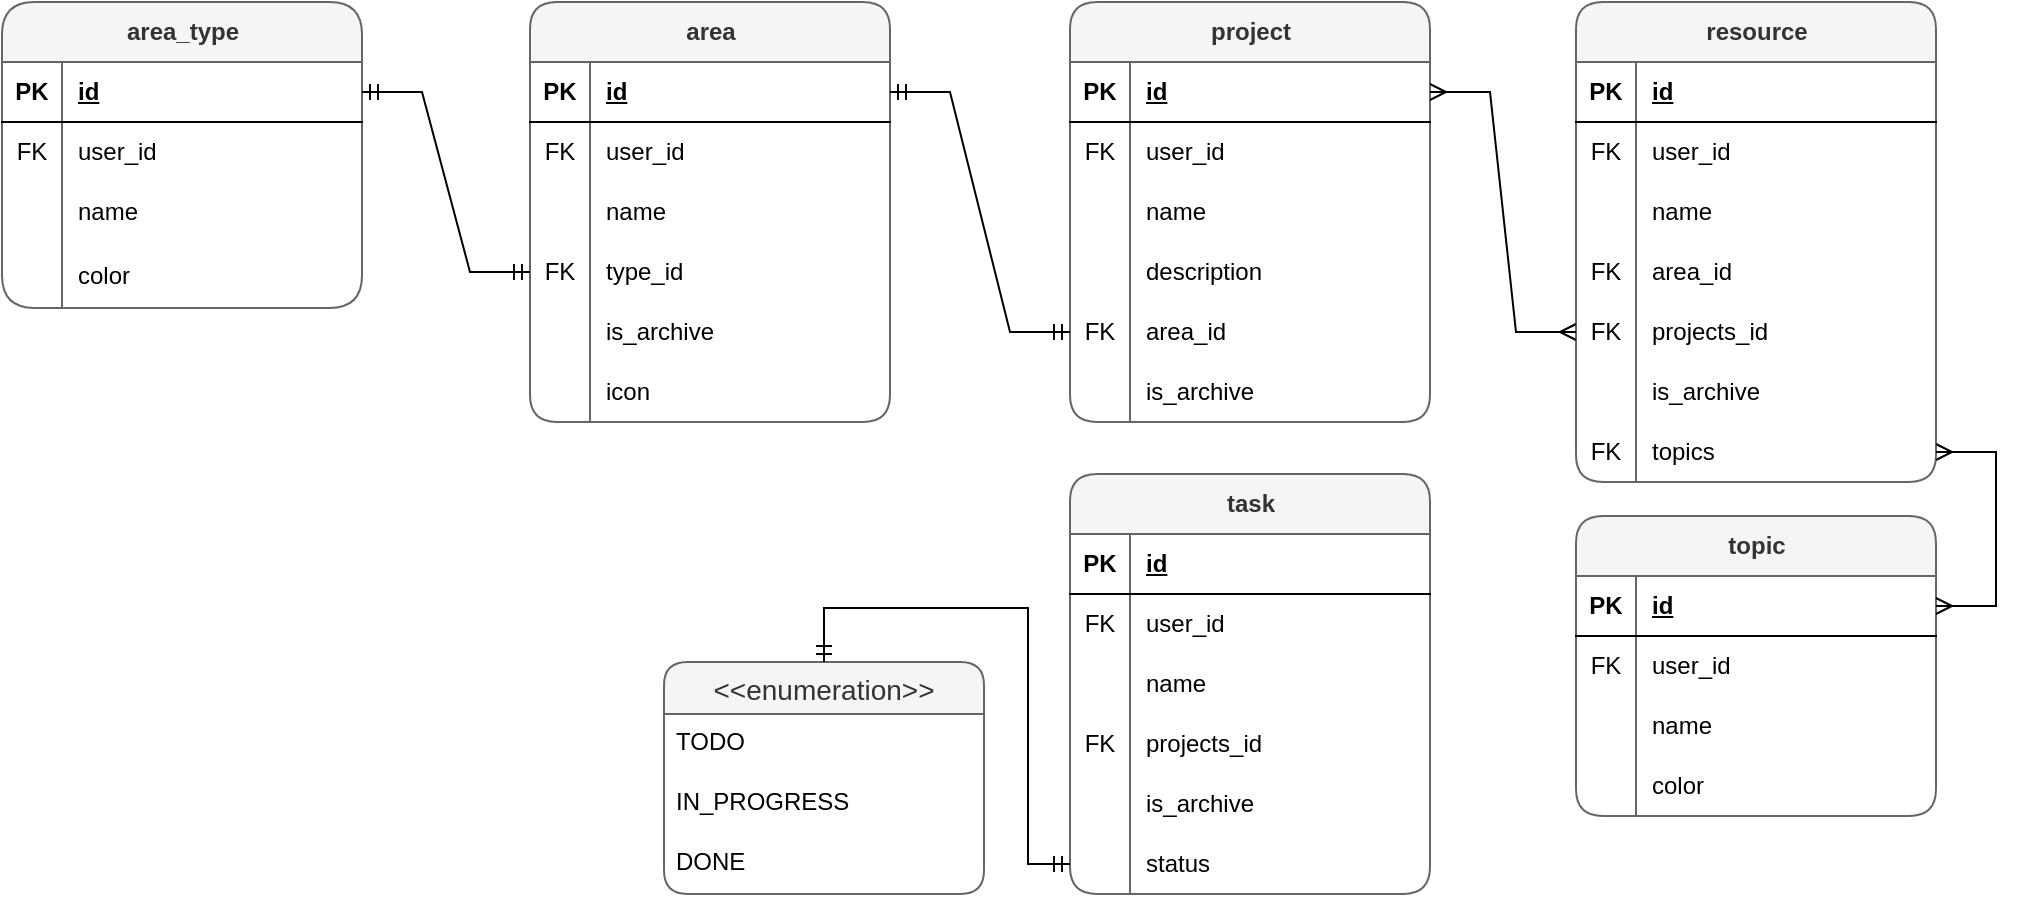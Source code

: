 <mxfile version="24.5.3" type="github">
  <diagram name="Page-1" id="475lq_ZHObnLrSXJCvT6">
    <mxGraphModel dx="2205" dy="586" grid="0" gridSize="10" guides="1" tooltips="1" connect="1" arrows="1" fold="1" page="1" pageScale="1" pageWidth="1100" pageHeight="850" math="0" shadow="0">
      <root>
        <mxCell id="0" />
        <mxCell id="1" parent="0" />
        <mxCell id="WbMw0_wk4iSEC3Skr1HL-48" value="area" style="shape=table;startSize=30;container=1;collapsible=1;childLayout=tableLayout;fixedRows=1;rowLines=0;fontStyle=1;align=center;resizeLast=1;html=1;rounded=1;fillColor=#f5f5f5;fontColor=#333333;strokeColor=#666666;" vertex="1" parent="1">
          <mxGeometry x="-799" y="14" width="180" height="210" as="geometry" />
        </mxCell>
        <mxCell id="WbMw0_wk4iSEC3Skr1HL-49" value="" style="shape=tableRow;horizontal=0;startSize=0;swimlaneHead=0;swimlaneBody=0;fillColor=none;collapsible=0;dropTarget=0;points=[[0,0.5],[1,0.5]];portConstraint=eastwest;top=0;left=0;right=0;bottom=1;" vertex="1" parent="WbMw0_wk4iSEC3Skr1HL-48">
          <mxGeometry y="30" width="180" height="30" as="geometry" />
        </mxCell>
        <mxCell id="WbMw0_wk4iSEC3Skr1HL-50" value="PK" style="shape=partialRectangle;connectable=0;fillColor=none;top=0;left=0;bottom=0;right=0;fontStyle=1;overflow=hidden;whiteSpace=wrap;html=1;" vertex="1" parent="WbMw0_wk4iSEC3Skr1HL-49">
          <mxGeometry width="30" height="30" as="geometry">
            <mxRectangle width="30" height="30" as="alternateBounds" />
          </mxGeometry>
        </mxCell>
        <mxCell id="WbMw0_wk4iSEC3Skr1HL-51" value="id" style="shape=partialRectangle;connectable=0;fillColor=none;top=0;left=0;bottom=0;right=0;align=left;spacingLeft=6;fontStyle=5;overflow=hidden;whiteSpace=wrap;html=1;" vertex="1" parent="WbMw0_wk4iSEC3Skr1HL-49">
          <mxGeometry x="30" width="150" height="30" as="geometry">
            <mxRectangle width="150" height="30" as="alternateBounds" />
          </mxGeometry>
        </mxCell>
        <mxCell id="WbMw0_wk4iSEC3Skr1HL-52" value="" style="shape=tableRow;horizontal=0;startSize=0;swimlaneHead=0;swimlaneBody=0;fillColor=none;collapsible=0;dropTarget=0;points=[[0,0.5],[1,0.5]];portConstraint=eastwest;top=0;left=0;right=0;bottom=0;" vertex="1" parent="WbMw0_wk4iSEC3Skr1HL-48">
          <mxGeometry y="60" width="180" height="30" as="geometry" />
        </mxCell>
        <mxCell id="WbMw0_wk4iSEC3Skr1HL-53" value="FK" style="shape=partialRectangle;connectable=0;fillColor=none;top=0;left=0;bottom=0;right=0;editable=1;overflow=hidden;whiteSpace=wrap;html=1;" vertex="1" parent="WbMw0_wk4iSEC3Skr1HL-52">
          <mxGeometry width="30" height="30" as="geometry">
            <mxRectangle width="30" height="30" as="alternateBounds" />
          </mxGeometry>
        </mxCell>
        <mxCell id="WbMw0_wk4iSEC3Skr1HL-54" value="user_id" style="shape=partialRectangle;connectable=0;fillColor=none;top=0;left=0;bottom=0;right=0;align=left;spacingLeft=6;overflow=hidden;whiteSpace=wrap;html=1;" vertex="1" parent="WbMw0_wk4iSEC3Skr1HL-52">
          <mxGeometry x="30" width="150" height="30" as="geometry">
            <mxRectangle width="150" height="30" as="alternateBounds" />
          </mxGeometry>
        </mxCell>
        <mxCell id="WbMw0_wk4iSEC3Skr1HL-55" value="" style="shape=tableRow;horizontal=0;startSize=0;swimlaneHead=0;swimlaneBody=0;fillColor=none;collapsible=0;dropTarget=0;points=[[0,0.5],[1,0.5]];portConstraint=eastwest;top=0;left=0;right=0;bottom=0;" vertex="1" parent="WbMw0_wk4iSEC3Skr1HL-48">
          <mxGeometry y="90" width="180" height="30" as="geometry" />
        </mxCell>
        <mxCell id="WbMw0_wk4iSEC3Skr1HL-56" value="" style="shape=partialRectangle;connectable=0;fillColor=none;top=0;left=0;bottom=0;right=0;editable=1;overflow=hidden;whiteSpace=wrap;html=1;" vertex="1" parent="WbMw0_wk4iSEC3Skr1HL-55">
          <mxGeometry width="30" height="30" as="geometry">
            <mxRectangle width="30" height="30" as="alternateBounds" />
          </mxGeometry>
        </mxCell>
        <mxCell id="WbMw0_wk4iSEC3Skr1HL-57" value="name" style="shape=partialRectangle;connectable=0;fillColor=none;top=0;left=0;bottom=0;right=0;align=left;spacingLeft=6;overflow=hidden;whiteSpace=wrap;html=1;" vertex="1" parent="WbMw0_wk4iSEC3Skr1HL-55">
          <mxGeometry x="30" width="150" height="30" as="geometry">
            <mxRectangle width="150" height="30" as="alternateBounds" />
          </mxGeometry>
        </mxCell>
        <mxCell id="WbMw0_wk4iSEC3Skr1HL-58" value="" style="shape=tableRow;horizontal=0;startSize=0;swimlaneHead=0;swimlaneBody=0;fillColor=none;collapsible=0;dropTarget=0;points=[[0,0.5],[1,0.5]];portConstraint=eastwest;top=0;left=0;right=0;bottom=0;" vertex="1" parent="WbMw0_wk4iSEC3Skr1HL-48">
          <mxGeometry y="120" width="180" height="30" as="geometry" />
        </mxCell>
        <mxCell id="WbMw0_wk4iSEC3Skr1HL-59" value="FK" style="shape=partialRectangle;connectable=0;fillColor=none;top=0;left=0;bottom=0;right=0;editable=1;overflow=hidden;whiteSpace=wrap;html=1;" vertex="1" parent="WbMw0_wk4iSEC3Skr1HL-58">
          <mxGeometry width="30" height="30" as="geometry">
            <mxRectangle width="30" height="30" as="alternateBounds" />
          </mxGeometry>
        </mxCell>
        <mxCell id="WbMw0_wk4iSEC3Skr1HL-60" value="type_id" style="shape=partialRectangle;connectable=0;fillColor=none;top=0;left=0;bottom=0;right=0;align=left;spacingLeft=6;overflow=hidden;whiteSpace=wrap;html=1;" vertex="1" parent="WbMw0_wk4iSEC3Skr1HL-58">
          <mxGeometry x="30" width="150" height="30" as="geometry">
            <mxRectangle width="150" height="30" as="alternateBounds" />
          </mxGeometry>
        </mxCell>
        <mxCell id="WbMw0_wk4iSEC3Skr1HL-61" value="" style="shape=tableRow;horizontal=0;startSize=0;swimlaneHead=0;swimlaneBody=0;fillColor=none;collapsible=0;dropTarget=0;points=[[0,0.5],[1,0.5]];portConstraint=eastwest;top=0;left=0;right=0;bottom=0;" vertex="1" parent="WbMw0_wk4iSEC3Skr1HL-48">
          <mxGeometry y="150" width="180" height="30" as="geometry" />
        </mxCell>
        <mxCell id="WbMw0_wk4iSEC3Skr1HL-62" value="" style="shape=partialRectangle;connectable=0;fillColor=none;top=0;left=0;bottom=0;right=0;editable=1;overflow=hidden;whiteSpace=wrap;html=1;" vertex="1" parent="WbMw0_wk4iSEC3Skr1HL-61">
          <mxGeometry width="30" height="30" as="geometry">
            <mxRectangle width="30" height="30" as="alternateBounds" />
          </mxGeometry>
        </mxCell>
        <mxCell id="WbMw0_wk4iSEC3Skr1HL-63" value="is_archive" style="shape=partialRectangle;connectable=0;fillColor=none;top=0;left=0;bottom=0;right=0;align=left;spacingLeft=6;overflow=hidden;whiteSpace=wrap;html=1;" vertex="1" parent="WbMw0_wk4iSEC3Skr1HL-61">
          <mxGeometry x="30" width="150" height="30" as="geometry">
            <mxRectangle width="150" height="30" as="alternateBounds" />
          </mxGeometry>
        </mxCell>
        <mxCell id="WbMw0_wk4iSEC3Skr1HL-64" value="" style="shape=tableRow;horizontal=0;startSize=0;swimlaneHead=0;swimlaneBody=0;fillColor=none;collapsible=0;dropTarget=0;points=[[0,0.5],[1,0.5]];portConstraint=eastwest;top=0;left=0;right=0;bottom=0;" vertex="1" parent="WbMw0_wk4iSEC3Skr1HL-48">
          <mxGeometry y="180" width="180" height="30" as="geometry" />
        </mxCell>
        <mxCell id="WbMw0_wk4iSEC3Skr1HL-65" value="" style="shape=partialRectangle;connectable=0;fillColor=none;top=0;left=0;bottom=0;right=0;editable=1;overflow=hidden;whiteSpace=wrap;html=1;" vertex="1" parent="WbMw0_wk4iSEC3Skr1HL-64">
          <mxGeometry width="30" height="30" as="geometry">
            <mxRectangle width="30" height="30" as="alternateBounds" />
          </mxGeometry>
        </mxCell>
        <mxCell id="WbMw0_wk4iSEC3Skr1HL-66" value="icon" style="shape=partialRectangle;connectable=0;fillColor=none;top=0;left=0;bottom=0;right=0;align=left;spacingLeft=6;overflow=hidden;whiteSpace=wrap;html=1;" vertex="1" parent="WbMw0_wk4iSEC3Skr1HL-64">
          <mxGeometry x="30" width="150" height="30" as="geometry">
            <mxRectangle width="150" height="30" as="alternateBounds" />
          </mxGeometry>
        </mxCell>
        <mxCell id="WbMw0_wk4iSEC3Skr1HL-67" value="&lt;b&gt;area_type&lt;/b&gt;" style="shape=table;startSize=30;container=1;collapsible=1;childLayout=tableLayout;fixedRows=1;rowLines=0;fontStyle=1;align=center;resizeLast=1;html=1;rounded=1;fillColor=#f5f5f5;fontColor=#333333;strokeColor=#666666;arcSize=18;" vertex="1" parent="1">
          <mxGeometry x="-1063" y="14" width="180" height="153.0" as="geometry" />
        </mxCell>
        <mxCell id="WbMw0_wk4iSEC3Skr1HL-68" value="" style="shape=tableRow;horizontal=0;startSize=0;swimlaneHead=0;swimlaneBody=0;fillColor=none;collapsible=0;dropTarget=0;points=[[0,0.5],[1,0.5]];portConstraint=eastwest;top=0;left=0;right=0;bottom=1;" vertex="1" parent="WbMw0_wk4iSEC3Skr1HL-67">
          <mxGeometry y="30" width="180" height="30" as="geometry" />
        </mxCell>
        <mxCell id="WbMw0_wk4iSEC3Skr1HL-69" value="PK" style="shape=partialRectangle;connectable=0;fillColor=none;top=0;left=0;bottom=0;right=0;fontStyle=1;overflow=hidden;whiteSpace=wrap;html=1;" vertex="1" parent="WbMw0_wk4iSEC3Skr1HL-68">
          <mxGeometry width="30" height="30" as="geometry">
            <mxRectangle width="30" height="30" as="alternateBounds" />
          </mxGeometry>
        </mxCell>
        <mxCell id="WbMw0_wk4iSEC3Skr1HL-70" value="id" style="shape=partialRectangle;connectable=0;fillColor=none;top=0;left=0;bottom=0;right=0;align=left;spacingLeft=6;fontStyle=5;overflow=hidden;whiteSpace=wrap;html=1;" vertex="1" parent="WbMw0_wk4iSEC3Skr1HL-68">
          <mxGeometry x="30" width="150" height="30" as="geometry">
            <mxRectangle width="150" height="30" as="alternateBounds" />
          </mxGeometry>
        </mxCell>
        <mxCell id="WbMw0_wk4iSEC3Skr1HL-71" value="" style="shape=tableRow;horizontal=0;startSize=0;swimlaneHead=0;swimlaneBody=0;fillColor=none;collapsible=0;dropTarget=0;points=[[0,0.5],[1,0.5]];portConstraint=eastwest;top=0;left=0;right=0;bottom=0;" vertex="1" parent="WbMw0_wk4iSEC3Skr1HL-67">
          <mxGeometry y="60" width="180" height="30" as="geometry" />
        </mxCell>
        <mxCell id="WbMw0_wk4iSEC3Skr1HL-72" value="FK" style="shape=partialRectangle;connectable=0;fillColor=none;top=0;left=0;bottom=0;right=0;editable=1;overflow=hidden;whiteSpace=wrap;html=1;" vertex="1" parent="WbMw0_wk4iSEC3Skr1HL-71">
          <mxGeometry width="30" height="30" as="geometry">
            <mxRectangle width="30" height="30" as="alternateBounds" />
          </mxGeometry>
        </mxCell>
        <mxCell id="WbMw0_wk4iSEC3Skr1HL-73" value="user_id" style="shape=partialRectangle;connectable=0;fillColor=none;top=0;left=0;bottom=0;right=0;align=left;spacingLeft=6;overflow=hidden;whiteSpace=wrap;html=1;" vertex="1" parent="WbMw0_wk4iSEC3Skr1HL-71">
          <mxGeometry x="30" width="150" height="30" as="geometry">
            <mxRectangle width="150" height="30" as="alternateBounds" />
          </mxGeometry>
        </mxCell>
        <mxCell id="WbMw0_wk4iSEC3Skr1HL-74" value="" style="shape=tableRow;horizontal=0;startSize=0;swimlaneHead=0;swimlaneBody=0;fillColor=none;collapsible=0;dropTarget=0;points=[[0,0.5],[1,0.5]];portConstraint=eastwest;top=0;left=0;right=0;bottom=0;" vertex="1" parent="WbMw0_wk4iSEC3Skr1HL-67">
          <mxGeometry y="90" width="180" height="30" as="geometry" />
        </mxCell>
        <mxCell id="WbMw0_wk4iSEC3Skr1HL-75" value="" style="shape=partialRectangle;connectable=0;fillColor=none;top=0;left=0;bottom=0;right=0;editable=1;overflow=hidden;whiteSpace=wrap;html=1;" vertex="1" parent="WbMw0_wk4iSEC3Skr1HL-74">
          <mxGeometry width="30" height="30" as="geometry">
            <mxRectangle width="30" height="30" as="alternateBounds" />
          </mxGeometry>
        </mxCell>
        <mxCell id="WbMw0_wk4iSEC3Skr1HL-76" value="name" style="shape=partialRectangle;connectable=0;fillColor=none;top=0;left=0;bottom=0;right=0;align=left;spacingLeft=6;overflow=hidden;whiteSpace=wrap;html=1;" vertex="1" parent="WbMw0_wk4iSEC3Skr1HL-74">
          <mxGeometry x="30" width="150" height="30" as="geometry">
            <mxRectangle width="150" height="30" as="alternateBounds" />
          </mxGeometry>
        </mxCell>
        <mxCell id="WbMw0_wk4iSEC3Skr1HL-77" value="" style="shape=tableRow;horizontal=0;startSize=0;swimlaneHead=0;swimlaneBody=0;fillColor=none;collapsible=0;dropTarget=0;points=[[0,0.5],[1,0.5]];portConstraint=eastwest;top=0;left=0;right=0;bottom=0;" vertex="1" parent="WbMw0_wk4iSEC3Skr1HL-67">
          <mxGeometry y="120" width="180" height="33" as="geometry" />
        </mxCell>
        <mxCell id="WbMw0_wk4iSEC3Skr1HL-78" value="" style="shape=partialRectangle;connectable=0;fillColor=none;top=0;left=0;bottom=0;right=0;editable=1;overflow=hidden;whiteSpace=wrap;html=1;" vertex="1" parent="WbMw0_wk4iSEC3Skr1HL-77">
          <mxGeometry width="30" height="33" as="geometry">
            <mxRectangle width="30" height="33" as="alternateBounds" />
          </mxGeometry>
        </mxCell>
        <mxCell id="WbMw0_wk4iSEC3Skr1HL-79" value="color" style="shape=partialRectangle;connectable=0;fillColor=none;top=0;left=0;bottom=0;right=0;align=left;spacingLeft=6;overflow=hidden;whiteSpace=wrap;html=1;" vertex="1" parent="WbMw0_wk4iSEC3Skr1HL-77">
          <mxGeometry x="30" width="150" height="33" as="geometry">
            <mxRectangle width="150" height="33" as="alternateBounds" />
          </mxGeometry>
        </mxCell>
        <mxCell id="WbMw0_wk4iSEC3Skr1HL-86" value="" style="edgeStyle=entityRelationEdgeStyle;fontSize=12;html=1;endArrow=ERmandOne;startArrow=ERmandOne;rounded=0;exitX=1;exitY=0.5;exitDx=0;exitDy=0;" edge="1" parent="1" source="WbMw0_wk4iSEC3Skr1HL-68" target="WbMw0_wk4iSEC3Skr1HL-58">
          <mxGeometry width="100" height="100" relative="1" as="geometry">
            <mxPoint x="-934" y="167.5" as="sourcePoint" />
            <mxPoint x="-834" y="67.5" as="targetPoint" />
          </mxGeometry>
        </mxCell>
        <mxCell id="WbMw0_wk4iSEC3Skr1HL-87" value="project" style="shape=table;startSize=30;container=1;collapsible=1;childLayout=tableLayout;fixedRows=1;rowLines=0;fontStyle=1;align=center;resizeLast=1;html=1;rounded=1;fillColor=#f5f5f5;fontColor=#333333;strokeColor=#666666;" vertex="1" parent="1">
          <mxGeometry x="-529" y="14" width="180" height="210" as="geometry" />
        </mxCell>
        <mxCell id="WbMw0_wk4iSEC3Skr1HL-88" value="" style="shape=tableRow;horizontal=0;startSize=0;swimlaneHead=0;swimlaneBody=0;fillColor=none;collapsible=0;dropTarget=0;points=[[0,0.5],[1,0.5]];portConstraint=eastwest;top=0;left=0;right=0;bottom=1;" vertex="1" parent="WbMw0_wk4iSEC3Skr1HL-87">
          <mxGeometry y="30" width="180" height="30" as="geometry" />
        </mxCell>
        <mxCell id="WbMw0_wk4iSEC3Skr1HL-89" value="PK" style="shape=partialRectangle;connectable=0;fillColor=none;top=0;left=0;bottom=0;right=0;fontStyle=1;overflow=hidden;whiteSpace=wrap;html=1;" vertex="1" parent="WbMw0_wk4iSEC3Skr1HL-88">
          <mxGeometry width="30" height="30" as="geometry">
            <mxRectangle width="30" height="30" as="alternateBounds" />
          </mxGeometry>
        </mxCell>
        <mxCell id="WbMw0_wk4iSEC3Skr1HL-90" value="id" style="shape=partialRectangle;connectable=0;fillColor=none;top=0;left=0;bottom=0;right=0;align=left;spacingLeft=6;fontStyle=5;overflow=hidden;whiteSpace=wrap;html=1;" vertex="1" parent="WbMw0_wk4iSEC3Skr1HL-88">
          <mxGeometry x="30" width="150" height="30" as="geometry">
            <mxRectangle width="150" height="30" as="alternateBounds" />
          </mxGeometry>
        </mxCell>
        <mxCell id="WbMw0_wk4iSEC3Skr1HL-91" value="" style="shape=tableRow;horizontal=0;startSize=0;swimlaneHead=0;swimlaneBody=0;fillColor=none;collapsible=0;dropTarget=0;points=[[0,0.5],[1,0.5]];portConstraint=eastwest;top=0;left=0;right=0;bottom=0;" vertex="1" parent="WbMw0_wk4iSEC3Skr1HL-87">
          <mxGeometry y="60" width="180" height="30" as="geometry" />
        </mxCell>
        <mxCell id="WbMw0_wk4iSEC3Skr1HL-92" value="FK" style="shape=partialRectangle;connectable=0;fillColor=none;top=0;left=0;bottom=0;right=0;editable=1;overflow=hidden;whiteSpace=wrap;html=1;" vertex="1" parent="WbMw0_wk4iSEC3Skr1HL-91">
          <mxGeometry width="30" height="30" as="geometry">
            <mxRectangle width="30" height="30" as="alternateBounds" />
          </mxGeometry>
        </mxCell>
        <mxCell id="WbMw0_wk4iSEC3Skr1HL-93" value="user_id" style="shape=partialRectangle;connectable=0;fillColor=none;top=0;left=0;bottom=0;right=0;align=left;spacingLeft=6;overflow=hidden;whiteSpace=wrap;html=1;" vertex="1" parent="WbMw0_wk4iSEC3Skr1HL-91">
          <mxGeometry x="30" width="150" height="30" as="geometry">
            <mxRectangle width="150" height="30" as="alternateBounds" />
          </mxGeometry>
        </mxCell>
        <mxCell id="WbMw0_wk4iSEC3Skr1HL-94" value="" style="shape=tableRow;horizontal=0;startSize=0;swimlaneHead=0;swimlaneBody=0;fillColor=none;collapsible=0;dropTarget=0;points=[[0,0.5],[1,0.5]];portConstraint=eastwest;top=0;left=0;right=0;bottom=0;" vertex="1" parent="WbMw0_wk4iSEC3Skr1HL-87">
          <mxGeometry y="90" width="180" height="30" as="geometry" />
        </mxCell>
        <mxCell id="WbMw0_wk4iSEC3Skr1HL-95" value="" style="shape=partialRectangle;connectable=0;fillColor=none;top=0;left=0;bottom=0;right=0;editable=1;overflow=hidden;whiteSpace=wrap;html=1;" vertex="1" parent="WbMw0_wk4iSEC3Skr1HL-94">
          <mxGeometry width="30" height="30" as="geometry">
            <mxRectangle width="30" height="30" as="alternateBounds" />
          </mxGeometry>
        </mxCell>
        <mxCell id="WbMw0_wk4iSEC3Skr1HL-96" value="name" style="shape=partialRectangle;connectable=0;fillColor=none;top=0;left=0;bottom=0;right=0;align=left;spacingLeft=6;overflow=hidden;whiteSpace=wrap;html=1;" vertex="1" parent="WbMw0_wk4iSEC3Skr1HL-94">
          <mxGeometry x="30" width="150" height="30" as="geometry">
            <mxRectangle width="150" height="30" as="alternateBounds" />
          </mxGeometry>
        </mxCell>
        <mxCell id="WbMw0_wk4iSEC3Skr1HL-97" value="" style="shape=tableRow;horizontal=0;startSize=0;swimlaneHead=0;swimlaneBody=0;fillColor=none;collapsible=0;dropTarget=0;points=[[0,0.5],[1,0.5]];portConstraint=eastwest;top=0;left=0;right=0;bottom=0;" vertex="1" parent="WbMw0_wk4iSEC3Skr1HL-87">
          <mxGeometry y="120" width="180" height="30" as="geometry" />
        </mxCell>
        <mxCell id="WbMw0_wk4iSEC3Skr1HL-98" value="" style="shape=partialRectangle;connectable=0;fillColor=none;top=0;left=0;bottom=0;right=0;editable=1;overflow=hidden;whiteSpace=wrap;html=1;" vertex="1" parent="WbMw0_wk4iSEC3Skr1HL-97">
          <mxGeometry width="30" height="30" as="geometry">
            <mxRectangle width="30" height="30" as="alternateBounds" />
          </mxGeometry>
        </mxCell>
        <mxCell id="WbMw0_wk4iSEC3Skr1HL-99" value="description" style="shape=partialRectangle;connectable=0;fillColor=none;top=0;left=0;bottom=0;right=0;align=left;spacingLeft=6;overflow=hidden;whiteSpace=wrap;html=1;" vertex="1" parent="WbMw0_wk4iSEC3Skr1HL-97">
          <mxGeometry x="30" width="150" height="30" as="geometry">
            <mxRectangle width="150" height="30" as="alternateBounds" />
          </mxGeometry>
        </mxCell>
        <mxCell id="WbMw0_wk4iSEC3Skr1HL-100" value="" style="shape=tableRow;horizontal=0;startSize=0;swimlaneHead=0;swimlaneBody=0;fillColor=none;collapsible=0;dropTarget=0;points=[[0,0.5],[1,0.5]];portConstraint=eastwest;top=0;left=0;right=0;bottom=0;" vertex="1" parent="WbMw0_wk4iSEC3Skr1HL-87">
          <mxGeometry y="150" width="180" height="30" as="geometry" />
        </mxCell>
        <mxCell id="WbMw0_wk4iSEC3Skr1HL-101" value="FK" style="shape=partialRectangle;connectable=0;fillColor=none;top=0;left=0;bottom=0;right=0;editable=1;overflow=hidden;whiteSpace=wrap;html=1;" vertex="1" parent="WbMw0_wk4iSEC3Skr1HL-100">
          <mxGeometry width="30" height="30" as="geometry">
            <mxRectangle width="30" height="30" as="alternateBounds" />
          </mxGeometry>
        </mxCell>
        <mxCell id="WbMw0_wk4iSEC3Skr1HL-102" value="area_id" style="shape=partialRectangle;connectable=0;fillColor=none;top=0;left=0;bottom=0;right=0;align=left;spacingLeft=6;overflow=hidden;whiteSpace=wrap;html=1;" vertex="1" parent="WbMw0_wk4iSEC3Skr1HL-100">
          <mxGeometry x="30" width="150" height="30" as="geometry">
            <mxRectangle width="150" height="30" as="alternateBounds" />
          </mxGeometry>
        </mxCell>
        <mxCell id="WbMw0_wk4iSEC3Skr1HL-103" value="" style="shape=tableRow;horizontal=0;startSize=0;swimlaneHead=0;swimlaneBody=0;fillColor=none;collapsible=0;dropTarget=0;points=[[0,0.5],[1,0.5]];portConstraint=eastwest;top=0;left=0;right=0;bottom=0;" vertex="1" parent="WbMw0_wk4iSEC3Skr1HL-87">
          <mxGeometry y="180" width="180" height="30" as="geometry" />
        </mxCell>
        <mxCell id="WbMw0_wk4iSEC3Skr1HL-104" value="" style="shape=partialRectangle;connectable=0;fillColor=none;top=0;left=0;bottom=0;right=0;editable=1;overflow=hidden;whiteSpace=wrap;html=1;" vertex="1" parent="WbMw0_wk4iSEC3Skr1HL-103">
          <mxGeometry width="30" height="30" as="geometry">
            <mxRectangle width="30" height="30" as="alternateBounds" />
          </mxGeometry>
        </mxCell>
        <mxCell id="WbMw0_wk4iSEC3Skr1HL-105" value="is_archive" style="shape=partialRectangle;connectable=0;fillColor=none;top=0;left=0;bottom=0;right=0;align=left;spacingLeft=6;overflow=hidden;whiteSpace=wrap;html=1;" vertex="1" parent="WbMw0_wk4iSEC3Skr1HL-103">
          <mxGeometry x="30" width="150" height="30" as="geometry">
            <mxRectangle width="150" height="30" as="alternateBounds" />
          </mxGeometry>
        </mxCell>
        <mxCell id="WbMw0_wk4iSEC3Skr1HL-107" value="" style="edgeStyle=entityRelationEdgeStyle;fontSize=12;html=1;endArrow=ERmandOne;startArrow=ERmandOne;rounded=0;entryX=1;entryY=0.5;entryDx=0;entryDy=0;" edge="1" parent="1" source="WbMw0_wk4iSEC3Skr1HL-100" target="WbMw0_wk4iSEC3Skr1HL-49">
          <mxGeometry width="100" height="100" relative="1" as="geometry">
            <mxPoint x="-758" y="290.5" as="sourcePoint" />
            <mxPoint x="-658" y="190.5" as="targetPoint" />
          </mxGeometry>
        </mxCell>
        <mxCell id="WbMw0_wk4iSEC3Skr1HL-108" value="resource" style="shape=table;startSize=30;container=1;collapsible=1;childLayout=tableLayout;fixedRows=1;rowLines=0;fontStyle=1;align=center;resizeLast=1;html=1;rounded=1;fillColor=#f5f5f5;fontColor=#333333;strokeColor=#666666;" vertex="1" parent="1">
          <mxGeometry x="-276" y="14" width="180" height="240" as="geometry" />
        </mxCell>
        <mxCell id="WbMw0_wk4iSEC3Skr1HL-109" value="" style="shape=tableRow;horizontal=0;startSize=0;swimlaneHead=0;swimlaneBody=0;fillColor=none;collapsible=0;dropTarget=0;points=[[0,0.5],[1,0.5]];portConstraint=eastwest;top=0;left=0;right=0;bottom=1;" vertex="1" parent="WbMw0_wk4iSEC3Skr1HL-108">
          <mxGeometry y="30" width="180" height="30" as="geometry" />
        </mxCell>
        <mxCell id="WbMw0_wk4iSEC3Skr1HL-110" value="PK" style="shape=partialRectangle;connectable=0;fillColor=none;top=0;left=0;bottom=0;right=0;fontStyle=1;overflow=hidden;whiteSpace=wrap;html=1;" vertex="1" parent="WbMw0_wk4iSEC3Skr1HL-109">
          <mxGeometry width="30" height="30" as="geometry">
            <mxRectangle width="30" height="30" as="alternateBounds" />
          </mxGeometry>
        </mxCell>
        <mxCell id="WbMw0_wk4iSEC3Skr1HL-111" value="id" style="shape=partialRectangle;connectable=0;fillColor=none;top=0;left=0;bottom=0;right=0;align=left;spacingLeft=6;fontStyle=5;overflow=hidden;whiteSpace=wrap;html=1;" vertex="1" parent="WbMw0_wk4iSEC3Skr1HL-109">
          <mxGeometry x="30" width="150" height="30" as="geometry">
            <mxRectangle width="150" height="30" as="alternateBounds" />
          </mxGeometry>
        </mxCell>
        <mxCell id="WbMw0_wk4iSEC3Skr1HL-112" value="" style="shape=tableRow;horizontal=0;startSize=0;swimlaneHead=0;swimlaneBody=0;fillColor=none;collapsible=0;dropTarget=0;points=[[0,0.5],[1,0.5]];portConstraint=eastwest;top=0;left=0;right=0;bottom=0;" vertex="1" parent="WbMw0_wk4iSEC3Skr1HL-108">
          <mxGeometry y="60" width="180" height="30" as="geometry" />
        </mxCell>
        <mxCell id="WbMw0_wk4iSEC3Skr1HL-113" value="FK" style="shape=partialRectangle;connectable=0;fillColor=none;top=0;left=0;bottom=0;right=0;editable=1;overflow=hidden;whiteSpace=wrap;html=1;" vertex="1" parent="WbMw0_wk4iSEC3Skr1HL-112">
          <mxGeometry width="30" height="30" as="geometry">
            <mxRectangle width="30" height="30" as="alternateBounds" />
          </mxGeometry>
        </mxCell>
        <mxCell id="WbMw0_wk4iSEC3Skr1HL-114" value="user_id" style="shape=partialRectangle;connectable=0;fillColor=none;top=0;left=0;bottom=0;right=0;align=left;spacingLeft=6;overflow=hidden;whiteSpace=wrap;html=1;" vertex="1" parent="WbMw0_wk4iSEC3Skr1HL-112">
          <mxGeometry x="30" width="150" height="30" as="geometry">
            <mxRectangle width="150" height="30" as="alternateBounds" />
          </mxGeometry>
        </mxCell>
        <mxCell id="WbMw0_wk4iSEC3Skr1HL-115" value="" style="shape=tableRow;horizontal=0;startSize=0;swimlaneHead=0;swimlaneBody=0;fillColor=none;collapsible=0;dropTarget=0;points=[[0,0.5],[1,0.5]];portConstraint=eastwest;top=0;left=0;right=0;bottom=0;" vertex="1" parent="WbMw0_wk4iSEC3Skr1HL-108">
          <mxGeometry y="90" width="180" height="30" as="geometry" />
        </mxCell>
        <mxCell id="WbMw0_wk4iSEC3Skr1HL-116" value="" style="shape=partialRectangle;connectable=0;fillColor=none;top=0;left=0;bottom=0;right=0;editable=1;overflow=hidden;whiteSpace=wrap;html=1;" vertex="1" parent="WbMw0_wk4iSEC3Skr1HL-115">
          <mxGeometry width="30" height="30" as="geometry">
            <mxRectangle width="30" height="30" as="alternateBounds" />
          </mxGeometry>
        </mxCell>
        <mxCell id="WbMw0_wk4iSEC3Skr1HL-117" value="name" style="shape=partialRectangle;connectable=0;fillColor=none;top=0;left=0;bottom=0;right=0;align=left;spacingLeft=6;overflow=hidden;whiteSpace=wrap;html=1;" vertex="1" parent="WbMw0_wk4iSEC3Skr1HL-115">
          <mxGeometry x="30" width="150" height="30" as="geometry">
            <mxRectangle width="150" height="30" as="alternateBounds" />
          </mxGeometry>
        </mxCell>
        <mxCell id="WbMw0_wk4iSEC3Skr1HL-121" value="" style="shape=tableRow;horizontal=0;startSize=0;swimlaneHead=0;swimlaneBody=0;fillColor=none;collapsible=0;dropTarget=0;points=[[0,0.5],[1,0.5]];portConstraint=eastwest;top=0;left=0;right=0;bottom=0;" vertex="1" parent="WbMw0_wk4iSEC3Skr1HL-108">
          <mxGeometry y="120" width="180" height="30" as="geometry" />
        </mxCell>
        <mxCell id="WbMw0_wk4iSEC3Skr1HL-122" value="FK" style="shape=partialRectangle;connectable=0;fillColor=none;top=0;left=0;bottom=0;right=0;editable=1;overflow=hidden;whiteSpace=wrap;html=1;" vertex="1" parent="WbMw0_wk4iSEC3Skr1HL-121">
          <mxGeometry width="30" height="30" as="geometry">
            <mxRectangle width="30" height="30" as="alternateBounds" />
          </mxGeometry>
        </mxCell>
        <mxCell id="WbMw0_wk4iSEC3Skr1HL-123" value="area_id" style="shape=partialRectangle;connectable=0;fillColor=none;top=0;left=0;bottom=0;right=0;align=left;spacingLeft=6;overflow=hidden;whiteSpace=wrap;html=1;" vertex="1" parent="WbMw0_wk4iSEC3Skr1HL-121">
          <mxGeometry x="30" width="150" height="30" as="geometry">
            <mxRectangle width="150" height="30" as="alternateBounds" />
          </mxGeometry>
        </mxCell>
        <mxCell id="WbMw0_wk4iSEC3Skr1HL-137" value="" style="shape=tableRow;horizontal=0;startSize=0;swimlaneHead=0;swimlaneBody=0;fillColor=none;collapsible=0;dropTarget=0;points=[[0,0.5],[1,0.5]];portConstraint=eastwest;top=0;left=0;right=0;bottom=0;" vertex="1" parent="WbMw0_wk4iSEC3Skr1HL-108">
          <mxGeometry y="150" width="180" height="30" as="geometry" />
        </mxCell>
        <mxCell id="WbMw0_wk4iSEC3Skr1HL-138" value="FK" style="shape=partialRectangle;connectable=0;fillColor=none;top=0;left=0;bottom=0;right=0;editable=1;overflow=hidden;whiteSpace=wrap;html=1;" vertex="1" parent="WbMw0_wk4iSEC3Skr1HL-137">
          <mxGeometry width="30" height="30" as="geometry">
            <mxRectangle width="30" height="30" as="alternateBounds" />
          </mxGeometry>
        </mxCell>
        <mxCell id="WbMw0_wk4iSEC3Skr1HL-139" value="projects_id" style="shape=partialRectangle;connectable=0;fillColor=none;top=0;left=0;bottom=0;right=0;align=left;spacingLeft=6;overflow=hidden;whiteSpace=wrap;html=1;" vertex="1" parent="WbMw0_wk4iSEC3Skr1HL-137">
          <mxGeometry x="30" width="150" height="30" as="geometry">
            <mxRectangle width="150" height="30" as="alternateBounds" />
          </mxGeometry>
        </mxCell>
        <mxCell id="WbMw0_wk4iSEC3Skr1HL-124" value="" style="shape=tableRow;horizontal=0;startSize=0;swimlaneHead=0;swimlaneBody=0;fillColor=none;collapsible=0;dropTarget=0;points=[[0,0.5],[1,0.5]];portConstraint=eastwest;top=0;left=0;right=0;bottom=0;" vertex="1" parent="WbMw0_wk4iSEC3Skr1HL-108">
          <mxGeometry y="180" width="180" height="30" as="geometry" />
        </mxCell>
        <mxCell id="WbMw0_wk4iSEC3Skr1HL-125" value="" style="shape=partialRectangle;connectable=0;fillColor=none;top=0;left=0;bottom=0;right=0;editable=1;overflow=hidden;whiteSpace=wrap;html=1;" vertex="1" parent="WbMw0_wk4iSEC3Skr1HL-124">
          <mxGeometry width="30" height="30" as="geometry">
            <mxRectangle width="30" height="30" as="alternateBounds" />
          </mxGeometry>
        </mxCell>
        <mxCell id="WbMw0_wk4iSEC3Skr1HL-126" value="is_archive" style="shape=partialRectangle;connectable=0;fillColor=none;top=0;left=0;bottom=0;right=0;align=left;spacingLeft=6;overflow=hidden;whiteSpace=wrap;html=1;" vertex="1" parent="WbMw0_wk4iSEC3Skr1HL-124">
          <mxGeometry x="30" width="150" height="30" as="geometry">
            <mxRectangle width="150" height="30" as="alternateBounds" />
          </mxGeometry>
        </mxCell>
        <mxCell id="WbMw0_wk4iSEC3Skr1HL-140" value="" style="shape=tableRow;horizontal=0;startSize=0;swimlaneHead=0;swimlaneBody=0;fillColor=none;collapsible=0;dropTarget=0;points=[[0,0.5],[1,0.5]];portConstraint=eastwest;top=0;left=0;right=0;bottom=0;" vertex="1" parent="WbMw0_wk4iSEC3Skr1HL-108">
          <mxGeometry y="210" width="180" height="30" as="geometry" />
        </mxCell>
        <mxCell id="WbMw0_wk4iSEC3Skr1HL-141" value="FK" style="shape=partialRectangle;connectable=0;fillColor=none;top=0;left=0;bottom=0;right=0;editable=1;overflow=hidden;whiteSpace=wrap;html=1;" vertex="1" parent="WbMw0_wk4iSEC3Skr1HL-140">
          <mxGeometry width="30" height="30" as="geometry">
            <mxRectangle width="30" height="30" as="alternateBounds" />
          </mxGeometry>
        </mxCell>
        <mxCell id="WbMw0_wk4iSEC3Skr1HL-142" value="topics" style="shape=partialRectangle;connectable=0;fillColor=none;top=0;left=0;bottom=0;right=0;align=left;spacingLeft=6;overflow=hidden;whiteSpace=wrap;html=1;" vertex="1" parent="WbMw0_wk4iSEC3Skr1HL-140">
          <mxGeometry x="30" width="150" height="30" as="geometry">
            <mxRectangle width="150" height="30" as="alternateBounds" />
          </mxGeometry>
        </mxCell>
        <mxCell id="WbMw0_wk4iSEC3Skr1HL-143" value="topic" style="shape=table;startSize=30;container=1;collapsible=1;childLayout=tableLayout;fixedRows=1;rowLines=0;fontStyle=1;align=center;resizeLast=1;html=1;rounded=1;fillColor=#f5f5f5;fontColor=#333333;strokeColor=#666666;" vertex="1" parent="1">
          <mxGeometry x="-276" y="271" width="180" height="150" as="geometry" />
        </mxCell>
        <mxCell id="WbMw0_wk4iSEC3Skr1HL-144" value="" style="shape=tableRow;horizontal=0;startSize=0;swimlaneHead=0;swimlaneBody=0;fillColor=none;collapsible=0;dropTarget=0;points=[[0,0.5],[1,0.5]];portConstraint=eastwest;top=0;left=0;right=0;bottom=1;" vertex="1" parent="WbMw0_wk4iSEC3Skr1HL-143">
          <mxGeometry y="30" width="180" height="30" as="geometry" />
        </mxCell>
        <mxCell id="WbMw0_wk4iSEC3Skr1HL-145" value="PK" style="shape=partialRectangle;connectable=0;fillColor=none;top=0;left=0;bottom=0;right=0;fontStyle=1;overflow=hidden;whiteSpace=wrap;html=1;" vertex="1" parent="WbMw0_wk4iSEC3Skr1HL-144">
          <mxGeometry width="30" height="30" as="geometry">
            <mxRectangle width="30" height="30" as="alternateBounds" />
          </mxGeometry>
        </mxCell>
        <mxCell id="WbMw0_wk4iSEC3Skr1HL-146" value="id" style="shape=partialRectangle;connectable=0;fillColor=none;top=0;left=0;bottom=0;right=0;align=left;spacingLeft=6;fontStyle=5;overflow=hidden;whiteSpace=wrap;html=1;" vertex="1" parent="WbMw0_wk4iSEC3Skr1HL-144">
          <mxGeometry x="30" width="150" height="30" as="geometry">
            <mxRectangle width="150" height="30" as="alternateBounds" />
          </mxGeometry>
        </mxCell>
        <mxCell id="WbMw0_wk4iSEC3Skr1HL-147" value="" style="shape=tableRow;horizontal=0;startSize=0;swimlaneHead=0;swimlaneBody=0;fillColor=none;collapsible=0;dropTarget=0;points=[[0,0.5],[1,0.5]];portConstraint=eastwest;top=0;left=0;right=0;bottom=0;" vertex="1" parent="WbMw0_wk4iSEC3Skr1HL-143">
          <mxGeometry y="60" width="180" height="30" as="geometry" />
        </mxCell>
        <mxCell id="WbMw0_wk4iSEC3Skr1HL-148" value="FK" style="shape=partialRectangle;connectable=0;fillColor=none;top=0;left=0;bottom=0;right=0;editable=1;overflow=hidden;whiteSpace=wrap;html=1;" vertex="1" parent="WbMw0_wk4iSEC3Skr1HL-147">
          <mxGeometry width="30" height="30" as="geometry">
            <mxRectangle width="30" height="30" as="alternateBounds" />
          </mxGeometry>
        </mxCell>
        <mxCell id="WbMw0_wk4iSEC3Skr1HL-149" value="user_id" style="shape=partialRectangle;connectable=0;fillColor=none;top=0;left=0;bottom=0;right=0;align=left;spacingLeft=6;overflow=hidden;whiteSpace=wrap;html=1;" vertex="1" parent="WbMw0_wk4iSEC3Skr1HL-147">
          <mxGeometry x="30" width="150" height="30" as="geometry">
            <mxRectangle width="150" height="30" as="alternateBounds" />
          </mxGeometry>
        </mxCell>
        <mxCell id="WbMw0_wk4iSEC3Skr1HL-150" value="" style="shape=tableRow;horizontal=0;startSize=0;swimlaneHead=0;swimlaneBody=0;fillColor=none;collapsible=0;dropTarget=0;points=[[0,0.5],[1,0.5]];portConstraint=eastwest;top=0;left=0;right=0;bottom=0;" vertex="1" parent="WbMw0_wk4iSEC3Skr1HL-143">
          <mxGeometry y="90" width="180" height="30" as="geometry" />
        </mxCell>
        <mxCell id="WbMw0_wk4iSEC3Skr1HL-151" value="" style="shape=partialRectangle;connectable=0;fillColor=none;top=0;left=0;bottom=0;right=0;editable=1;overflow=hidden;whiteSpace=wrap;html=1;" vertex="1" parent="WbMw0_wk4iSEC3Skr1HL-150">
          <mxGeometry width="30" height="30" as="geometry">
            <mxRectangle width="30" height="30" as="alternateBounds" />
          </mxGeometry>
        </mxCell>
        <mxCell id="WbMw0_wk4iSEC3Skr1HL-152" value="name" style="shape=partialRectangle;connectable=0;fillColor=none;top=0;left=0;bottom=0;right=0;align=left;spacingLeft=6;overflow=hidden;whiteSpace=wrap;html=1;" vertex="1" parent="WbMw0_wk4iSEC3Skr1HL-150">
          <mxGeometry x="30" width="150" height="30" as="geometry">
            <mxRectangle width="150" height="30" as="alternateBounds" />
          </mxGeometry>
        </mxCell>
        <mxCell id="WbMw0_wk4iSEC3Skr1HL-153" value="" style="shape=tableRow;horizontal=0;startSize=0;swimlaneHead=0;swimlaneBody=0;fillColor=none;collapsible=0;dropTarget=0;points=[[0,0.5],[1,0.5]];portConstraint=eastwest;top=0;left=0;right=0;bottom=0;" vertex="1" parent="WbMw0_wk4iSEC3Skr1HL-143">
          <mxGeometry y="120" width="180" height="30" as="geometry" />
        </mxCell>
        <mxCell id="WbMw0_wk4iSEC3Skr1HL-154" value="" style="shape=partialRectangle;connectable=0;fillColor=none;top=0;left=0;bottom=0;right=0;editable=1;overflow=hidden;whiteSpace=wrap;html=1;" vertex="1" parent="WbMw0_wk4iSEC3Skr1HL-153">
          <mxGeometry width="30" height="30" as="geometry">
            <mxRectangle width="30" height="30" as="alternateBounds" />
          </mxGeometry>
        </mxCell>
        <mxCell id="WbMw0_wk4iSEC3Skr1HL-155" value="color" style="shape=partialRectangle;connectable=0;fillColor=none;top=0;left=0;bottom=0;right=0;align=left;spacingLeft=6;overflow=hidden;whiteSpace=wrap;html=1;" vertex="1" parent="WbMw0_wk4iSEC3Skr1HL-153">
          <mxGeometry x="30" width="150" height="30" as="geometry">
            <mxRectangle width="150" height="30" as="alternateBounds" />
          </mxGeometry>
        </mxCell>
        <mxCell id="WbMw0_wk4iSEC3Skr1HL-165" value="" style="edgeStyle=entityRelationEdgeStyle;fontSize=12;html=1;endArrow=ERmany;startArrow=ERmany;rounded=0;exitX=1;exitY=0.5;exitDx=0;exitDy=0;" edge="1" parent="1" source="WbMw0_wk4iSEC3Skr1HL-140" target="WbMw0_wk4iSEC3Skr1HL-144">
          <mxGeometry width="100" height="100" relative="1" as="geometry">
            <mxPoint x="53" y="101.5" as="sourcePoint" />
            <mxPoint x="153" y="1.5" as="targetPoint" />
          </mxGeometry>
        </mxCell>
        <mxCell id="WbMw0_wk4iSEC3Skr1HL-167" value="" style="edgeStyle=entityRelationEdgeStyle;fontSize=12;html=1;endArrow=ERmany;startArrow=ERmany;rounded=0;exitX=0;exitY=0.5;exitDx=0;exitDy=0;" edge="1" parent="1" source="WbMw0_wk4iSEC3Skr1HL-137" target="WbMw0_wk4iSEC3Skr1HL-88">
          <mxGeometry width="100" height="100" relative="1" as="geometry">
            <mxPoint x="-1101" y="519.5" as="sourcePoint" />
            <mxPoint x="-1179" y="339.5" as="targetPoint" />
          </mxGeometry>
        </mxCell>
        <mxCell id="WbMw0_wk4iSEC3Skr1HL-183" value="task" style="shape=table;startSize=30;container=1;collapsible=1;childLayout=tableLayout;fixedRows=1;rowLines=0;fontStyle=1;align=center;resizeLast=1;html=1;rounded=1;fillColor=#f5f5f5;fontColor=#333333;strokeColor=#666666;" vertex="1" parent="1">
          <mxGeometry x="-529" y="250" width="180" height="210" as="geometry" />
        </mxCell>
        <mxCell id="WbMw0_wk4iSEC3Skr1HL-184" value="" style="shape=tableRow;horizontal=0;startSize=0;swimlaneHead=0;swimlaneBody=0;fillColor=none;collapsible=0;dropTarget=0;points=[[0,0.5],[1,0.5]];portConstraint=eastwest;top=0;left=0;right=0;bottom=1;" vertex="1" parent="WbMw0_wk4iSEC3Skr1HL-183">
          <mxGeometry y="30" width="180" height="30" as="geometry" />
        </mxCell>
        <mxCell id="WbMw0_wk4iSEC3Skr1HL-185" value="PK" style="shape=partialRectangle;connectable=0;fillColor=none;top=0;left=0;bottom=0;right=0;fontStyle=1;overflow=hidden;whiteSpace=wrap;html=1;" vertex="1" parent="WbMw0_wk4iSEC3Skr1HL-184">
          <mxGeometry width="30" height="30" as="geometry">
            <mxRectangle width="30" height="30" as="alternateBounds" />
          </mxGeometry>
        </mxCell>
        <mxCell id="WbMw0_wk4iSEC3Skr1HL-186" value="id" style="shape=partialRectangle;connectable=0;fillColor=none;top=0;left=0;bottom=0;right=0;align=left;spacingLeft=6;fontStyle=5;overflow=hidden;whiteSpace=wrap;html=1;" vertex="1" parent="WbMw0_wk4iSEC3Skr1HL-184">
          <mxGeometry x="30" width="150" height="30" as="geometry">
            <mxRectangle width="150" height="30" as="alternateBounds" />
          </mxGeometry>
        </mxCell>
        <mxCell id="WbMw0_wk4iSEC3Skr1HL-187" value="" style="shape=tableRow;horizontal=0;startSize=0;swimlaneHead=0;swimlaneBody=0;fillColor=none;collapsible=0;dropTarget=0;points=[[0,0.5],[1,0.5]];portConstraint=eastwest;top=0;left=0;right=0;bottom=0;" vertex="1" parent="WbMw0_wk4iSEC3Skr1HL-183">
          <mxGeometry y="60" width="180" height="30" as="geometry" />
        </mxCell>
        <mxCell id="WbMw0_wk4iSEC3Skr1HL-188" value="FK" style="shape=partialRectangle;connectable=0;fillColor=none;top=0;left=0;bottom=0;right=0;editable=1;overflow=hidden;whiteSpace=wrap;html=1;" vertex="1" parent="WbMw0_wk4iSEC3Skr1HL-187">
          <mxGeometry width="30" height="30" as="geometry">
            <mxRectangle width="30" height="30" as="alternateBounds" />
          </mxGeometry>
        </mxCell>
        <mxCell id="WbMw0_wk4iSEC3Skr1HL-189" value="user_id" style="shape=partialRectangle;connectable=0;fillColor=none;top=0;left=0;bottom=0;right=0;align=left;spacingLeft=6;overflow=hidden;whiteSpace=wrap;html=1;" vertex="1" parent="WbMw0_wk4iSEC3Skr1HL-187">
          <mxGeometry x="30" width="150" height="30" as="geometry">
            <mxRectangle width="150" height="30" as="alternateBounds" />
          </mxGeometry>
        </mxCell>
        <mxCell id="WbMw0_wk4iSEC3Skr1HL-190" value="" style="shape=tableRow;horizontal=0;startSize=0;swimlaneHead=0;swimlaneBody=0;fillColor=none;collapsible=0;dropTarget=0;points=[[0,0.5],[1,0.5]];portConstraint=eastwest;top=0;left=0;right=0;bottom=0;" vertex="1" parent="WbMw0_wk4iSEC3Skr1HL-183">
          <mxGeometry y="90" width="180" height="30" as="geometry" />
        </mxCell>
        <mxCell id="WbMw0_wk4iSEC3Skr1HL-191" value="" style="shape=partialRectangle;connectable=0;fillColor=none;top=0;left=0;bottom=0;right=0;editable=1;overflow=hidden;whiteSpace=wrap;html=1;" vertex="1" parent="WbMw0_wk4iSEC3Skr1HL-190">
          <mxGeometry width="30" height="30" as="geometry">
            <mxRectangle width="30" height="30" as="alternateBounds" />
          </mxGeometry>
        </mxCell>
        <mxCell id="WbMw0_wk4iSEC3Skr1HL-192" value="name" style="shape=partialRectangle;connectable=0;fillColor=none;top=0;left=0;bottom=0;right=0;align=left;spacingLeft=6;overflow=hidden;whiteSpace=wrap;html=1;" vertex="1" parent="WbMw0_wk4iSEC3Skr1HL-190">
          <mxGeometry x="30" width="150" height="30" as="geometry">
            <mxRectangle width="150" height="30" as="alternateBounds" />
          </mxGeometry>
        </mxCell>
        <mxCell id="WbMw0_wk4iSEC3Skr1HL-196" value="" style="shape=tableRow;horizontal=0;startSize=0;swimlaneHead=0;swimlaneBody=0;fillColor=none;collapsible=0;dropTarget=0;points=[[0,0.5],[1,0.5]];portConstraint=eastwest;top=0;left=0;right=0;bottom=0;" vertex="1" parent="WbMw0_wk4iSEC3Skr1HL-183">
          <mxGeometry y="120" width="180" height="30" as="geometry" />
        </mxCell>
        <mxCell id="WbMw0_wk4iSEC3Skr1HL-197" value="FK" style="shape=partialRectangle;connectable=0;fillColor=none;top=0;left=0;bottom=0;right=0;editable=1;overflow=hidden;whiteSpace=wrap;html=1;" vertex="1" parent="WbMw0_wk4iSEC3Skr1HL-196">
          <mxGeometry width="30" height="30" as="geometry">
            <mxRectangle width="30" height="30" as="alternateBounds" />
          </mxGeometry>
        </mxCell>
        <mxCell id="WbMw0_wk4iSEC3Skr1HL-198" value="projects_id" style="shape=partialRectangle;connectable=0;fillColor=none;top=0;left=0;bottom=0;right=0;align=left;spacingLeft=6;overflow=hidden;whiteSpace=wrap;html=1;" vertex="1" parent="WbMw0_wk4iSEC3Skr1HL-196">
          <mxGeometry x="30" width="150" height="30" as="geometry">
            <mxRectangle width="150" height="30" as="alternateBounds" />
          </mxGeometry>
        </mxCell>
        <mxCell id="WbMw0_wk4iSEC3Skr1HL-199" value="" style="shape=tableRow;horizontal=0;startSize=0;swimlaneHead=0;swimlaneBody=0;fillColor=none;collapsible=0;dropTarget=0;points=[[0,0.5],[1,0.5]];portConstraint=eastwest;top=0;left=0;right=0;bottom=0;" vertex="1" parent="WbMw0_wk4iSEC3Skr1HL-183">
          <mxGeometry y="150" width="180" height="30" as="geometry" />
        </mxCell>
        <mxCell id="WbMw0_wk4iSEC3Skr1HL-200" value="" style="shape=partialRectangle;connectable=0;fillColor=none;top=0;left=0;bottom=0;right=0;editable=1;overflow=hidden;whiteSpace=wrap;html=1;" vertex="1" parent="WbMw0_wk4iSEC3Skr1HL-199">
          <mxGeometry width="30" height="30" as="geometry">
            <mxRectangle width="30" height="30" as="alternateBounds" />
          </mxGeometry>
        </mxCell>
        <mxCell id="WbMw0_wk4iSEC3Skr1HL-201" value="is_archive" style="shape=partialRectangle;connectable=0;fillColor=none;top=0;left=0;bottom=0;right=0;align=left;spacingLeft=6;overflow=hidden;whiteSpace=wrap;html=1;" vertex="1" parent="WbMw0_wk4iSEC3Skr1HL-199">
          <mxGeometry x="30" width="150" height="30" as="geometry">
            <mxRectangle width="150" height="30" as="alternateBounds" />
          </mxGeometry>
        </mxCell>
        <mxCell id="WbMw0_wk4iSEC3Skr1HL-202" value="" style="shape=tableRow;horizontal=0;startSize=0;swimlaneHead=0;swimlaneBody=0;fillColor=none;collapsible=0;dropTarget=0;points=[[0,0.5],[1,0.5]];portConstraint=eastwest;top=0;left=0;right=0;bottom=0;" vertex="1" parent="WbMw0_wk4iSEC3Skr1HL-183">
          <mxGeometry y="180" width="180" height="30" as="geometry" />
        </mxCell>
        <mxCell id="WbMw0_wk4iSEC3Skr1HL-203" value="" style="shape=partialRectangle;connectable=0;fillColor=none;top=0;left=0;bottom=0;right=0;editable=1;overflow=hidden;whiteSpace=wrap;html=1;" vertex="1" parent="WbMw0_wk4iSEC3Skr1HL-202">
          <mxGeometry width="30" height="30" as="geometry">
            <mxRectangle width="30" height="30" as="alternateBounds" />
          </mxGeometry>
        </mxCell>
        <mxCell id="WbMw0_wk4iSEC3Skr1HL-204" value="status" style="shape=partialRectangle;connectable=0;fillColor=none;top=0;left=0;bottom=0;right=0;align=left;spacingLeft=6;overflow=hidden;whiteSpace=wrap;html=1;" vertex="1" parent="WbMw0_wk4iSEC3Skr1HL-202">
          <mxGeometry x="30" width="150" height="30" as="geometry">
            <mxRectangle width="150" height="30" as="alternateBounds" />
          </mxGeometry>
        </mxCell>
        <mxCell id="WbMw0_wk4iSEC3Skr1HL-222" value="&lt;&lt;enumeration&gt;&gt;" style="swimlane;fontStyle=0;childLayout=stackLayout;horizontal=1;startSize=26;horizontalStack=0;resizeParent=1;resizeParentMax=0;resizeLast=0;collapsible=1;marginBottom=0;align=center;fontSize=14;fillColor=#f5f5f5;fontColor=#333333;strokeColor=#666666;rounded=1;" vertex="1" parent="1">
          <mxGeometry x="-732" y="344" width="160" height="116" as="geometry" />
        </mxCell>
        <mxCell id="WbMw0_wk4iSEC3Skr1HL-223" value="&lt;div&gt;TODO&lt;/div&gt;" style="text;strokeColor=none;fillColor=none;spacingLeft=4;spacingRight=4;overflow=hidden;rotatable=0;points=[[0,0.5],[1,0.5]];portConstraint=eastwest;fontSize=12;whiteSpace=wrap;html=1;" vertex="1" parent="WbMw0_wk4iSEC3Skr1HL-222">
          <mxGeometry y="26" width="160" height="30" as="geometry" />
        </mxCell>
        <mxCell id="WbMw0_wk4iSEC3Skr1HL-224" value="IN_PROGRESS" style="text;strokeColor=none;fillColor=none;spacingLeft=4;spacingRight=4;overflow=hidden;rotatable=0;points=[[0,0.5],[1,0.5]];portConstraint=eastwest;fontSize=12;whiteSpace=wrap;html=1;" vertex="1" parent="WbMw0_wk4iSEC3Skr1HL-222">
          <mxGeometry y="56" width="160" height="30" as="geometry" />
        </mxCell>
        <mxCell id="WbMw0_wk4iSEC3Skr1HL-225" value="DONE" style="text;strokeColor=none;fillColor=none;spacingLeft=4;spacingRight=4;overflow=hidden;rotatable=0;points=[[0,0.5],[1,0.5]];portConstraint=eastwest;fontSize=12;whiteSpace=wrap;html=1;" vertex="1" parent="WbMw0_wk4iSEC3Skr1HL-222">
          <mxGeometry y="86" width="160" height="30" as="geometry" />
        </mxCell>
        <mxCell id="WbMw0_wk4iSEC3Skr1HL-227" value="" style="fontSize=12;html=1;endArrow=ERmandOne;startArrow=ERmandOne;rounded=0;exitX=0.5;exitY=0;exitDx=0;exitDy=0;entryX=0;entryY=0.5;entryDx=0;entryDy=0;edgeStyle=orthogonalEdgeStyle;" edge="1" parent="1" source="WbMw0_wk4iSEC3Skr1HL-222" target="WbMw0_wk4iSEC3Skr1HL-202">
          <mxGeometry width="100" height="100" relative="1" as="geometry">
            <mxPoint x="-613" y="507" as="sourcePoint" />
            <mxPoint x="-594" y="472" as="targetPoint" />
            <Array as="points">
              <mxPoint x="-652" y="317" />
              <mxPoint x="-550" y="317" />
              <mxPoint x="-550" y="445" />
            </Array>
          </mxGeometry>
        </mxCell>
      </root>
    </mxGraphModel>
  </diagram>
</mxfile>
